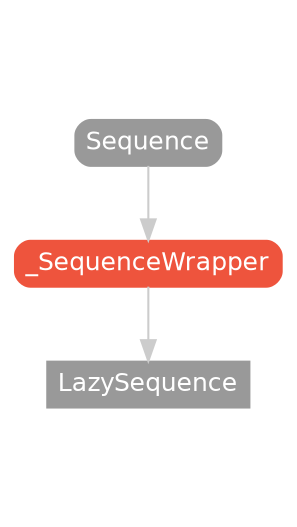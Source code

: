 strict digraph "_SequenceWrapper - Type Hierarchy - SwiftDoc.org" {
    pad="0.1,0.8"
    node [shape=box, style="filled,rounded", color="#999999", fillcolor="#999999", fontcolor=white, fontname=Helvetica, fontnames="Helvetica,sansserif", fontsize=12, margin="0.07,0.05", height="0.3"]
    edge [color="#cccccc"]
    "LazySequence" [URL="/type/LazySequence/hierarchy/", style=filled]
    "Sequence" [URL="/protocol/Sequence/hierarchy/"]
    "_SequenceWrapper" [URL="/protocol/_SequenceWrapper/", style="filled,rounded", fillcolor="#ee543d", color="#ee543d"]    "_SequenceWrapper" -> "LazySequence"
    "Sequence" -> "_SequenceWrapper"
    subgraph Types {
        rank = max; "LazySequence";
    }
}